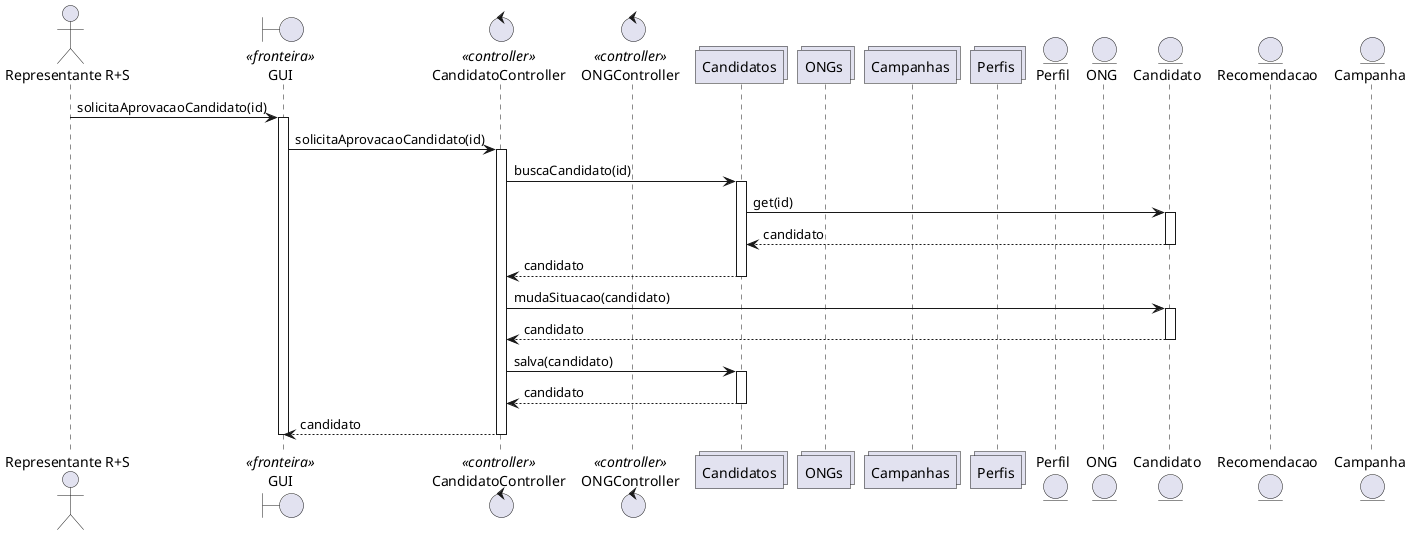 @startuml
actor "Representante R+S" as representante
boundary "GUI" as gui <<fronteira>>
control "CandidatoController" as candidatoController <<controller>>
control "ONGController" as ongController<<controller>>

collections "Candidatos" as candidatos
collections "ONGs" as ongs
collections "Campanhas" as campanhas
collections "Perfis" as perfis

entity "Perfil" as perfil
entity "ONG" as ong
entity "Candidato" as candidato
entity "Recomendacao" as recomendacao
entity "Campanha" as campanha

representante -> gui: solicitaAprovacaoCandidato(id)
activate gui
    gui -> candidatoController: solicitaAprovacaoCandidato(id)
    activate candidatoController
        candidatoController -> candidatos: buscaCandidato(id)
        activate candidatos
            
            candidatos -> candidato: get(id)
            activate candidato
                candidato --> candidatos: candidato
            deactivate candidato

        candidatos --> candidatoController: candidato
        deactivate candidatos

        candidatoController -> candidato: mudaSituacao(candidato)
        activate candidato
            candidato --> candidatoController: candidato
        deactivate candidato

        candidatoController -> candidatos: salva(candidato)

        activate candidatos
            candidatos--> candidatoController: candidato
        deactivate candidatos

    candidatoController --> gui: candidato
    deactivate candidatoController
deactivate gui

@enduml